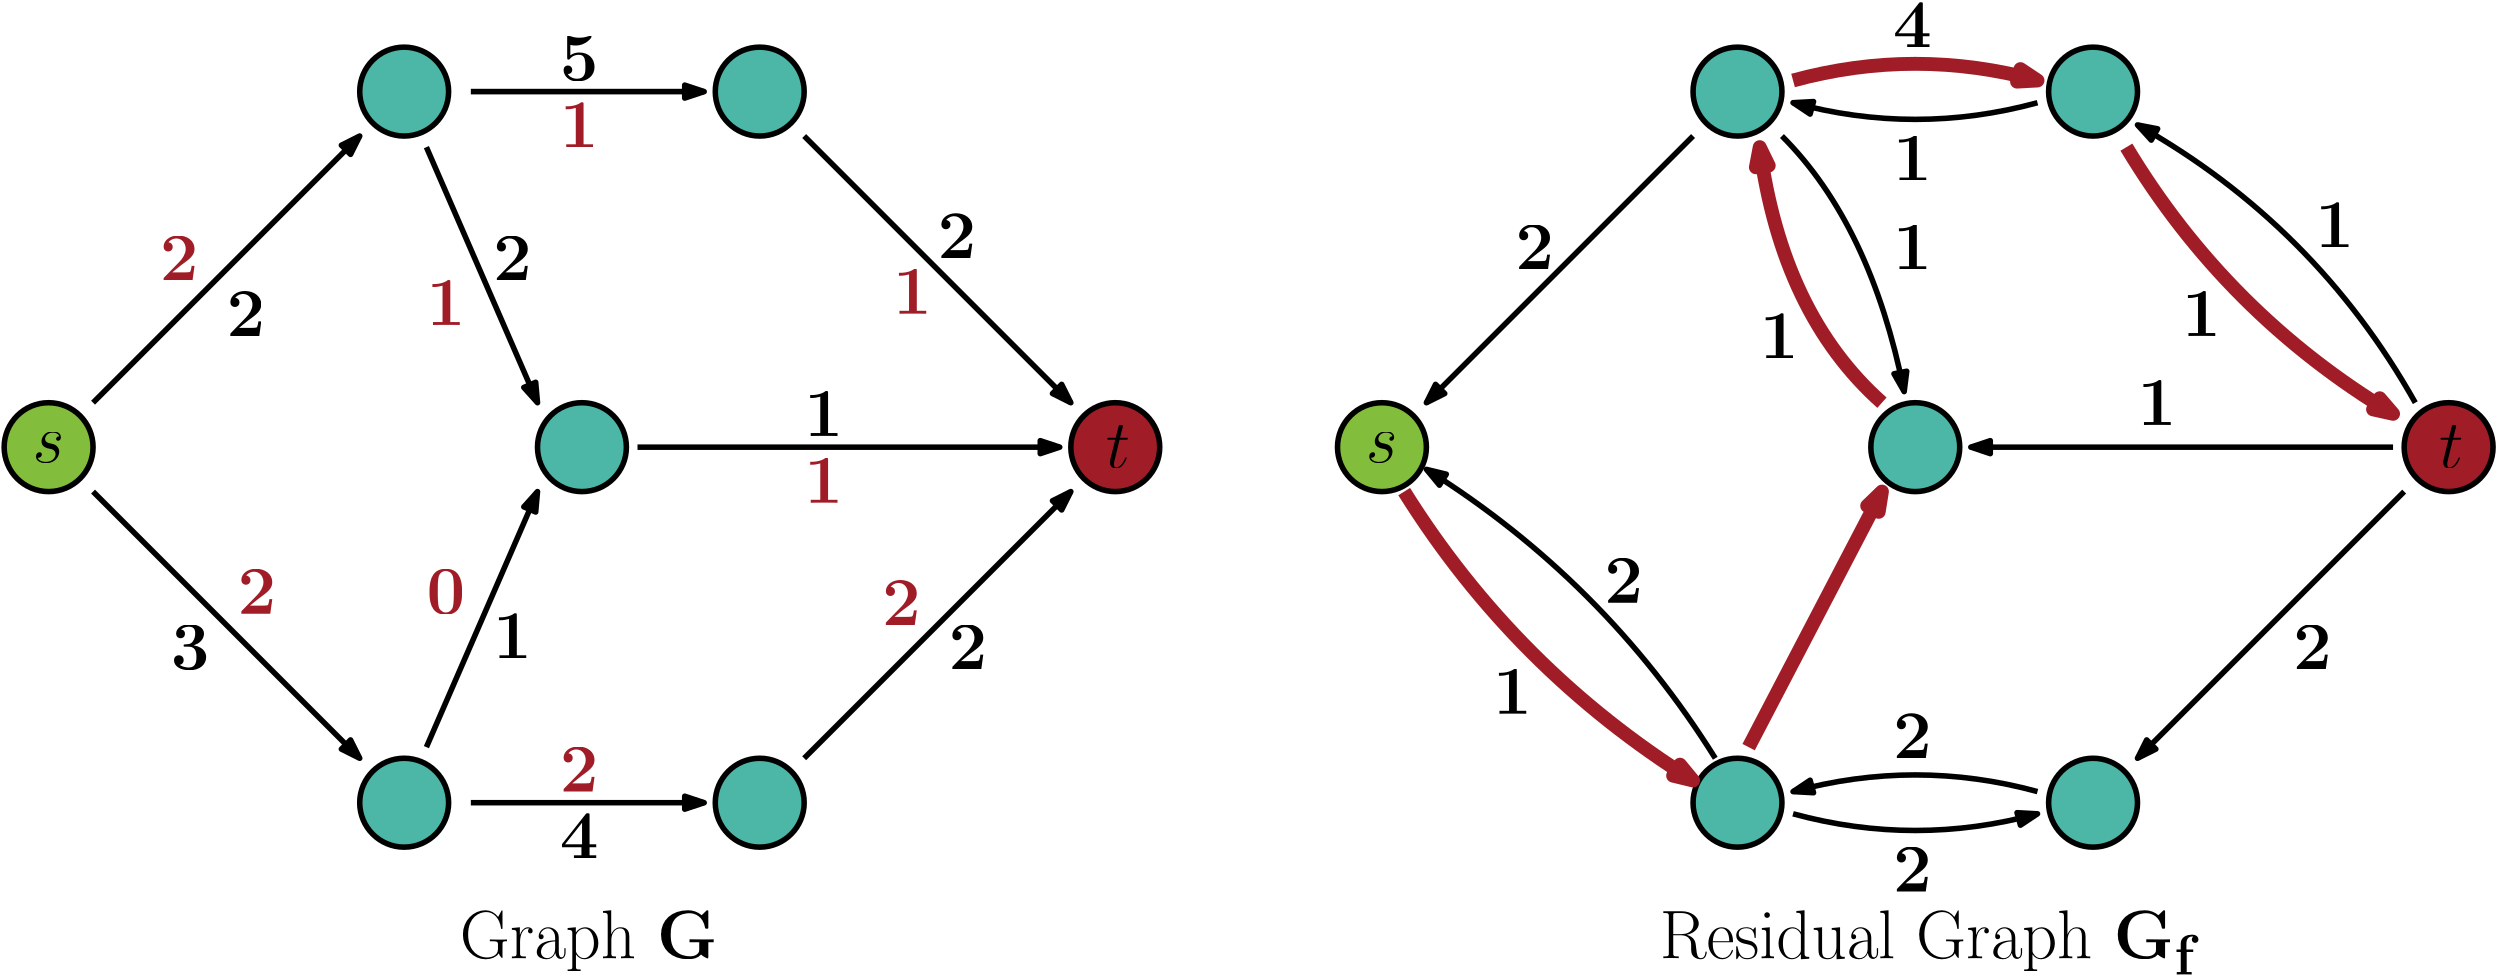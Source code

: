 <?xml version="1.0"?>
<!DOCTYPE ipe SYSTEM "ipe.dtd">
<ipe version="70107" creator="Ipe 7.1.10">
<info created="D:20171013172528" modified="D:20171013173305"/>
<ipestyle name="basic">
<symbol name="arrow/arc(spx)">
<path stroke="sym-stroke" fill="sym-stroke" pen="sym-pen">
0 0 m
-1 0.333 l
-1 -0.333 l
h
</path>
</symbol>
<symbol name="arrow/farc(spx)">
<path stroke="sym-stroke" fill="white" pen="sym-pen">
0 0 m
-1 0.333 l
-1 -0.333 l
h
</path>
</symbol>
<symbol name="arrow/ptarc(spx)">
<path stroke="sym-stroke" fill="sym-stroke" pen="sym-pen">
0 0 m
-1 0.333 l
-0.8 0 l
-1 -0.333 l
h
</path>
</symbol>
<symbol name="arrow/fptarc(spx)">
<path stroke="sym-stroke" fill="white" pen="sym-pen">
0 0 m
-1 0.333 l
-0.8 0 l
-1 -0.333 l
h
</path>
</symbol>
<symbol name="mark/circle(sx)" transformations="translations">
<path fill="sym-stroke">
0.6 0 0 0.6 0 0 e
0.4 0 0 0.4 0 0 e
</path>
</symbol>
<symbol name="mark/disk(sx)" transformations="translations">
<path fill="sym-stroke">
0.6 0 0 0.6 0 0 e
</path>
</symbol>
<symbol name="mark/fdisk(sfx)" transformations="translations">
<group>
<path fill="sym-fill">
0.5 0 0 0.5 0 0 e
</path>
<path fill="sym-stroke" fillrule="eofill">
0.6 0 0 0.6 0 0 e
0.4 0 0 0.4 0 0 e
</path>
</group>
</symbol>
<symbol name="mark/box(sx)" transformations="translations">
<path fill="sym-stroke" fillrule="eofill">
-0.6 -0.6 m
0.6 -0.6 l
0.6 0.6 l
-0.6 0.6 l
h
-0.4 -0.4 m
0.4 -0.4 l
0.4 0.4 l
-0.4 0.4 l
h
</path>
</symbol>
<symbol name="mark/square(sx)" transformations="translations">
<path fill="sym-stroke">
-0.6 -0.6 m
0.6 -0.6 l
0.6 0.6 l
-0.6 0.6 l
h
</path>
</symbol>
<symbol name="mark/fsquare(sfx)" transformations="translations">
<group>
<path fill="sym-fill">
-0.5 -0.5 m
0.5 -0.5 l
0.5 0.5 l
-0.5 0.5 l
h
</path>
<path fill="sym-stroke" fillrule="eofill">
-0.6 -0.6 m
0.6 -0.6 l
0.6 0.6 l
-0.6 0.6 l
h
-0.4 -0.4 m
0.4 -0.4 l
0.4 0.4 l
-0.4 0.4 l
h
</path>
</group>
</symbol>
<symbol name="mark/cross(sx)" transformations="translations">
<group>
<path fill="sym-stroke">
-0.43 -0.57 m
0.57 0.43 l
0.43 0.57 l
-0.57 -0.43 l
h
</path>
<path fill="sym-stroke">
-0.43 0.57 m
0.57 -0.43 l
0.43 -0.57 l
-0.57 0.43 l
h
</path>
</group>
</symbol>
<symbol name="arrow/fnormal(spx)">
<path stroke="sym-stroke" fill="white" pen="sym-pen">
0 0 m
-1 0.333 l
-1 -0.333 l
h
</path>
</symbol>
<symbol name="arrow/pointed(spx)">
<path stroke="sym-stroke" fill="sym-stroke" pen="sym-pen">
0 0 m
-1 0.333 l
-0.8 0 l
-1 -0.333 l
h
</path>
</symbol>
<symbol name="arrow/fpointed(spx)">
<path stroke="sym-stroke" fill="white" pen="sym-pen">
0 0 m
-1 0.333 l
-0.8 0 l
-1 -0.333 l
h
</path>
</symbol>
<symbol name="arrow/linear(spx)">
<path stroke="sym-stroke" pen="sym-pen">
-1 0.333 m
0 0 l
-1 -0.333 l
</path>
</symbol>
<symbol name="arrow/fdouble(spx)">
<path stroke="sym-stroke" fill="white" pen="sym-pen">
0 0 m
-1 0.333 l
-1 -0.333 l
h
-1 0 m
-2 0.333 l
-2 -0.333 l
h
</path>
</symbol>
<symbol name="arrow/double(spx)">
<path stroke="sym-stroke" fill="sym-stroke" pen="sym-pen">
0 0 m
-1 0.333 l
-1 -0.333 l
h
-1 0 m
-2 0.333 l
-2 -0.333 l
h
</path>
</symbol>
<pen name="heavier" value="0.8"/>
<pen name="fat" value="1.2"/>
<pen name="ultrafat" value="2"/>
<symbolsize name="large" value="5"/>
<symbolsize name="small" value="2"/>
<symbolsize name="tiny" value="1.1"/>
<arrowsize name="large" value="10"/>
<arrowsize name="small" value="5"/>
<arrowsize name="tiny" value="3"/>
<color name="red" value="1 0 0"/>
<color name="green" value="0 1 0"/>
<color name="blue" value="0 0 1"/>
<color name="yellow" value="1 1 0"/>
<color name="orange" value="1 0.647 0"/>
<color name="gold" value="1 0.843 0"/>
<color name="purple" value="0.627 0.125 0.941"/>
<color name="gray" value="0.745"/>
<color name="brown" value="0.647 0.165 0.165"/>
<color name="navy" value="0 0 0.502"/>
<color name="pink" value="1 0.753 0.796"/>
<color name="seagreen" value="0.18 0.545 0.341"/>
<color name="turquoise" value="0.251 0.878 0.816"/>
<color name="violet" value="0.933 0.51 0.933"/>
<color name="darkblue" value="0 0 0.545"/>
<color name="darkcyan" value="0 0.545 0.545"/>
<color name="darkgray" value="0.663"/>
<color name="darkgreen" value="0 0.392 0"/>
<color name="darkmagenta" value="0.545 0 0.545"/>
<color name="darkorange" value="1 0.549 0"/>
<color name="darkred" value="0.545 0 0"/>
<color name="lightblue" value="0.678 0.847 0.902"/>
<color name="lightcyan" value="0.878 1 1"/>
<color name="lightgray" value="0.827"/>
<color name="lightgreen" value="0.565 0.933 0.565"/>
<color name="lightyellow" value="1 1 0.878"/>
<dashstyle name="dashed" value="[4] 0"/>
<dashstyle name="dotted" value="[1 3] 0"/>
<dashstyle name="dash dotted" value="[4 2 1 2] 0"/>
<dashstyle name="dash dot dotted" value="[4 2 1 2 1 2] 0"/>
<textsize name="large" value="\large"/>
<textsize name="Large" value="\Large"/>
<textsize name="LARGE" value="\LARGE"/>
<textsize name="huge" value="\huge"/>
<textsize name="Huge" value="\Huge"/>
<textsize name="small" value="\small"/>
<textsize name="footnote" value="\footnotesize"/>
<textsize name="tiny" value="\tiny"/>
<textstyle name="center" begin="\begin{center}" end="\end{center}"/>
<textstyle name="itemize" begin="\begin{itemize}" end="\end{itemize}"/>
<textstyle name="item" begin="\begin{itemize}\item{}" end="\end{itemize}"/>
<gridsize name="4 pts" value="4"/>
<gridsize name="8 pts (~3 mm)" value="8"/>
<gridsize name="16 pts (~6 mm)" value="16"/>
<gridsize name="32 pts (~12 mm)" value="32"/>
<gridsize name="10 pts (~3.5 mm)" value="10"/>
<gridsize name="20 pts (~7 mm)" value="20"/>
<gridsize name="14 pts (~5 mm)" value="14"/>
<gridsize name="28 pts (~10 mm)" value="28"/>
<gridsize name="56 pts (~20 mm)" value="56"/>
<anglesize name="90 deg" value="90"/>
<anglesize name="60 deg" value="60"/>
<anglesize name="45 deg" value="45"/>
<anglesize name="30 deg" value="30"/>
<anglesize name="22.5 deg" value="22.5"/>
<opacity name="10%" value="0.1"/>
<opacity name="30%" value="0.3"/>
<opacity name="50%" value="0.5"/>
<opacity name="75%" value="0.75"/>
<tiling name="falling" angle="-60" step="4" width="1"/>
<tiling name="rising" angle="30" step="4" width="1"/>
</ipestyle>
<ipestyle name="kitcolors">
<color name="KITwhite" value="1"/>
<color name="KITblack" value="0"/>
<color name="KITblack70" value="0.3"/>
<color name="KITblack50" value="0.5"/>
<color name="KITblack30" value="0.7"/>
<color name="KITblack15" value="0.85"/>
<color name="KITgreen" value="0 0.588 0.509"/>
<color name="KITgreen70" value="0.3 0.711 0.656"/>
<color name="KITgreen50" value="0.5 0.794 0.754"/>
<color name="KITgreen30" value="0.7 0.876 0.852"/>
<color name="KITgreen15" value="0.85 0.938 0.926"/>
<color name="KITblue" value="0.274 0.392 0.666"/>
<color name="KITblue70" value="0.492 0.574 0.766"/>
<color name="KITblue50" value="0.637 0.696 0.833"/>
<color name="KITblue30" value="0.782 0.817 0.9"/>
<color name="KITblue15" value="0.891 0.908 0.95"/>
<color name="KITred" value="0.627 0.117 0.156"/>
<color name="KITred70" value="0.739 0.382 0.409"/>
<color name="KITred50" value="0.813 0.558 0.578"/>
<color name="KITred30" value="0.888 0.735 0.747"/>
<color name="KITred15" value="0.944 0.867 0.873"/>
<color name="KITpalegreen" value="0.509 0.745 0.235"/>
<color name="KITpalegreen70" value="0.656 0.821 0.464"/>
<color name="KITpalegreen50" value="0.754 0.872 0.617"/>
<color name="KITpalegreen30" value="0.852 0.923 0.77"/>
<color name="KITpalegreen15" value="0.926 0.961 0.885"/>
<color name="KITyellow" value="0.98 0.901 0.078"/>
<color name="KITyellow70" value="0.986 0.931 0.354"/>
<color name="KITyellow50" value="0.99 0.95 0.539"/>
<color name="KITyellow30" value="0.994 0.97 0.723"/>
<color name="KITyellow15" value="0.997 0.985 0.861"/>
<color name="KITorange" value="0.862 0.627 0.117"/>
<color name="KITorange70" value="0.903 0.739 0.382"/>
<color name="KITorange50" value="0.931 0.813 0.558"/>
<color name="KITorange30" value="0.958 0.888 0.735"/>
<color name="KITorange15" value="0.979 0.944 0.867"/>
<color name="KITbrown" value="0.627 0.509 0.196"/>
<color name="KITbrown70" value="0.739 0.656 0.437"/>
<color name="KITbrown50" value="0.813 0.754 0.598"/>
<color name="KITbrown30" value="0.888 0.852 0.758"/>
<color name="KITbrown15" value="0.944 0.926 0.879"/>
<color name="KITlilac" value="0.627 0 0.47"/>
<color name="KITlilac70" value="0.739 0.3 0.629"/>
<color name="KITlilac50" value="0.813 0.5 0.735"/>
<color name="KITlilac30" value="0.888 0.7 0.841"/>
<color name="KITlilac15" value="0.944 0.85 0.92"/>
<color name="KITcyanblue" value="0.313 0.666 0.901"/>
<color name="KITcyanblue70" value="0.519 0.766 0.931"/>
<color name="KITcyanblue50" value="0.656 0.833 0.95"/>
<color name="KITcyanblue30" value="0.794 0.9 0.97"/>
<color name="KITcyanblue15" value="0.897 0.95 0.985"/>
<color name="KITseablue" value="0.196 0.313 0.549"/>
<color name="KITseablue70" value="0.437 0.519 0.684"/>
<color name="KITseablue50" value="0.598 0.656 0.774"/>
<color name="KITseablue30" value="0.758 0.794 0.864"/>
<color name="KITseablue15" value="0.879 0.897 0.932"/>
</ipestyle>
<ipestyle name="bigpaper">
<layout paper="10000 6000" origin="0 0" frame="10000 6000"/>
<titlestyle pos="10 10" size="LARGE" color="title"  valign="baseline"/>
</ipestyle>
<ipestyle name="transparency">
<opacity name="10%" value="0.1"/>
<opacity name="50%" value="0.5"/>
<opacity name="75%" value="0.75"/>
<opacity name="25%" value="0.25"/>
</ipestyle>
<page>
<layer name="alpha"/>
<view layers="alpha" active="alpha"/>
<path layer="alpha" stroke="KITblack" fill="KITpalegreen" pen="ultrafat">
16 0 0 16 2048 2048 e
</path>
<path matrix="1 0 0 1 128 128" stroke="black" fill="KITgreen70" pen="ultrafat">
16 0 0 16 2048 2048 e
</path>
<path matrix="1 0 0 1 128 -128" stroke="black" fill="KITgreen70" pen="ultrafat">
16 0 0 16 2048 2048 e
</path>
<path matrix="1 0 0 1 256 128" stroke="black" fill="KITgreen70" pen="ultrafat">
16 0 0 16 2048 2048 e
</path>
<path matrix="1 0 0 1 256 -128" stroke="black" fill="KITgreen70" pen="ultrafat">
16 0 0 16 2048 2048 e
</path>
<path matrix="1 0 0 1 384 0" stroke="black" fill="KITred" pen="ultrafat">
16 0 0 16 2048 2048 e
</path>
<path stroke="black" fill="KITgreen70" pen="ultrafat" rarrow="normal/normal">
2160 2160 m
2064 2064 l
2064 2064 l
</path>
<path stroke="black" fill="KITgreen70" pen="ultrafat" rarrow="normal/normal">
2284 2176 m
2200 2176 l
2200 2176 l
</path>
<path stroke="black" fill="KITgreen70" pen="ultrafat" rarrow="normal/normal">
2416 2064 m
2320 2160 l
</path>
<path stroke="black" fill="KITgreen70" pen="ultrafat" rarrow="normal/normal">
2416 2032 m
2320 1936 l
</path>
<path matrix="1 0 0 1 0 -256" stroke="black" fill="KITgreen70" pen="ultrafat" rarrow="normal/normal">
2284 2176 m
2200 2176 l
2200 2176 l
</path>
<path stroke="black" fill="KITgreen70" pen="ultrafat" rarrow="normal/normal">
2160 1936 m
2064 2032 l
2064 2032 l
</path>
<path matrix="1 0 0 1 192 0" stroke="black" fill="KITgreen70" pen="ultrafat">
16 0 0 16 2048 2048 e
</path>
<path stroke="black" fill="KITgreen70" pen="ultrafat" rarrow="normal/normal">
2224 2032 m
2184 1940 l
</path>
<path stroke="black" fill="KITgreen70" pen="ultrafat" rarrow="normal/normal">
2224 2064 m
2184 2156 l
</path>
<path stroke="black" fill="KITgreen70" pen="ultrafat" rarrow="normal/normal">
2412 2048 m
2260 2048 l
</path>
<text matrix="1 0 0 1 8 -20" transformations="translations" pos="2312 2072" stroke="KITblack" type="label" width="13.943" height="15.974" depth="0" valign="baseline" size="Huge">\textbf{1}</text>
<text matrix="1 0 0 1 56 44" transformations="translations" pos="2312 2072" stroke="KITblack" type="label" width="13.943" height="15.974" depth="0" valign="baseline" size="Huge">\textbf{2}</text>
<text matrix="1 0 0 1 60 -104" transformations="translations" pos="2312 2072" stroke="KITblack" type="label" width="13.943" height="15.974" depth="0" valign="baseline" size="Huge">$\mathbf{2}$</text>
<text matrix="1 0 0 1 -80 -172" transformations="translations" pos="2312 2072" stroke="KITblack" type="label" width="13.943" height="15.974" depth="0" valign="baseline" size="Huge">$\mathbf{4}$</text>
<text matrix="1 0 0 1 -104 -100" transformations="translations" pos="2312 2072" stroke="KITblack" type="label" width="13.943" height="15.974" depth="0" valign="baseline" size="Huge">$\mathbf{1}$</text>
<text matrix="1 0 0 1 -104 36" transformations="translations" pos="2312 2072" stroke="KITblack" type="label" width="13.943" height="15.974" depth="0" valign="baseline" size="Huge">$\mathbf{2}$</text>
<text matrix="1 0 0 1 -224 36" transformations="translations" pos="2312 2072" stroke="KITred" type="label" width="13.943" height="15.974" depth="0" valign="baseline" size="Huge">$\mathbf{2}$</text>
<text matrix="1 0 0 1 -220 -104" transformations="translations" pos="2312 2072" stroke="KITblack" type="label" width="13.943" height="15.974" depth="0" valign="baseline" size="Huge">$\mathbf{3}$</text>
<text matrix="1 0 0 1 -200 16" transformations="translations" pos="2312 2072" stroke="KITblack" type="label" width="13.943" height="15.974" depth="0" valign="baseline" size="Huge">$\mathbf{2}$</text>
<text matrix="1 0 0 1 -196 -84" transformations="translations" pos="2312 2072" stroke="KITred" type="label" width="13.943" height="15.974" depth="0" valign="baseline" size="Huge">$\mathbf{2}$</text>
<text matrix="1 0 0 1 -80 108" transformations="translations" pos="2312 2072" stroke="KITblack" type="label" width="13.943" height="15.974" depth="0" valign="baseline" size="Huge">$\mathbf{5}$</text>
<text matrix="1 0 0 1 -80 84" transformations="translations" pos="2312 2072" stroke="KITred" type="label" width="13.943" height="15.974" depth="0" valign="baseline" size="Huge">$\mathbf{1}$</text>
<text matrix="1 0 0 1 40 24" transformations="translations" pos="2312 2072" stroke="KITred" type="label" width="13.943" height="15.974" depth="0" valign="baseline" size="Huge">\textbf{1}</text>
<text matrix="1 0 0 1 8 -44" transformations="translations" pos="2312 2072" stroke="KITred" type="label" width="13.943" height="15.974" depth="0" valign="baseline" size="Huge">\textbf{1}</text>
<text matrix="1 0 0 1 36 -88" transformations="translations" pos="2312 2072" stroke="KITred" type="label" width="13.943" height="15.974" depth="0" valign="baseline" size="Huge">$\mathbf{2}$</text>
<text matrix="1 0 0 1 -80 -148" transformations="translations" pos="2312 2072" stroke="KITred" type="label" width="13.943" height="15.974" depth="0" valign="baseline" size="Huge">$\mathbf{2}$</text>
<text matrix="1 0 0 1 -128 -84" transformations="translations" pos="2312 2072" stroke="KITred" type="label" width="13.943" height="15.974" depth="0" valign="baseline" size="Huge">$\mathbf{0}$</text>
<text matrix="1 0 0 1 -128 20" transformations="translations" pos="2312 2072" stroke="KITred" type="label" width="13.943" height="15.974" depth="0" valign="baseline" size="Huge">$\mathbf{1}$</text>
<path matrix="1 0 0 1 480 0" stroke="black" fill="KITpalegreen" pen="ultrafat">
16 0 0 16 2048 2048 e
</path>
<path matrix="1 0 0 1 608 128" stroke="black" fill="KITgreen70" pen="ultrafat">
16 0 0 16 2048 2048 e
</path>
<path matrix="1 0 0 1 608 -128" stroke="black" fill="KITgreen70" pen="ultrafat">
16 0 0 16 2048 2048 e
</path>
<path matrix="1 0 0 1 736 128" stroke="black" fill="KITgreen70" pen="ultrafat">
16 0 0 16 2048 2048 e
</path>
<path matrix="1 0 0 1 736 -128" stroke="black" fill="KITgreen70" pen="ultrafat">
16 0 0 16 2048 2048 e
</path>
<path matrix="1 0 0 1 864 0" stroke="black" fill="KITred" pen="ultrafat">
16 0 0 16 2048 2048 e
</path>
<path matrix="1 0 0 1 672 0" stroke="black" fill="KITgreen70" pen="ultrafat">
16 0 0 16 2048 2048 e
</path>
<path stroke="KITblack" fill="KITblue" pen="ultrafat" rarrow="normal/normal">
2544 2064 m
2640 2160 l
</path>
<path stroke="KITblack" pen="ultrafat" rarrow="normal/normal">
2544 2040 m
2608 2000
2648 1936 c
</path>
<path stroke="KITred" pen="5" rarrow="normal/normal">
2640 1928 m
2576 1968
2536 2032 c
</path>
<path stroke="KITred" pen="5" rarrow="normal/normal">
2708 2032 m
2660 1940 l
</path>
<path stroke="KITblack" pen="ultrafat" rarrow="normal/normal">
2716 2068 m
2704 2128
2672 2160 c
</path>
<path stroke="KITred" pen="5" rarrow="normal/normal">
2664 2156 m
2672 2096
2708 2064 c
</path>
<path stroke="KITred" pen="5" rarrow="normal/normal">
2764 2180 m
2720 2192
2676 2180 c
</path>
<path stroke="KITblack" pen="ultrafat" rarrow="normal/normal">
2676 2172 m
2720 2160
2764 2172 c
</path>
<path stroke="KITblack" pen="ultrafat" rarrow="normal/normal">
2800 2164 m
2864 2128
2900 2064 c
</path>
<path stroke="KITred" pen="5" rarrow="normal/normal">
2892 2060 m
2832 2096
2796 2156 c
</path>
<path stroke="KITblack" pen="ultrafat" rarrow="normal/normal">
2800 1936 m
2896 2032 l
</path>
<path stroke="KITblack" pen="ultrafat" rarrow="normal/normal">
2740 2048 m
2892 2048 l
</path>
<path stroke="KITblack" pen="ultrafat" rarrow="normal/normal">
2676 1924 m
2720 1936
2764 1924 c
</path>
<path stroke="KITblack" pen="ultrafat" rarrow="normal/normal">
2764 1916 m
2720 1904
2676 1916 c
</path>
<text matrix="1 0 0 1 400 120" transformations="translations" pos="2312 2072" stroke="KITblack" type="label" width="13.943" height="15.974" depth="0" valign="baseline" size="Huge">$\mathbf{4}$</text>
<text matrix="1 0 0 1 400 72" transformations="translations" pos="2312 2072" stroke="KITblack" type="label" width="13.943" height="15.974" depth="0" valign="baseline" size="Huge">$\mathbf{1}$</text>
<text matrix="1 0 0 1 552 48" transformations="translations" pos="2312 2072" stroke="KITblack" type="label" width="13.943" height="15.974" depth="0" valign="baseline" size="Huge">$\mathbf{1}$</text>
<text matrix="1 0 0 1 504 16" transformations="translations" pos="2312 2072" stroke="KITblack" type="label" width="13.943" height="15.974" depth="0" valign="baseline" size="Huge">$\mathbf{1}$</text>
<text matrix="1 0 0 1 488 -16" transformations="translations" pos="2312 2072" stroke="KITblack" type="label" width="13.943" height="15.974" depth="0" valign="baseline" size="Huge">$\mathbf{1}$</text>
<text matrix="1 0 0 1 544 -104" transformations="translations" pos="2312 2072" stroke="KITblack" type="label" width="13.943" height="15.974" depth="0" valign="baseline" size="Huge">$\mathbf{2}$</text>
<text matrix="1 0 0 1 400 -136" transformations="translations" pos="2312 2072" stroke="KITblack" type="label" width="13.943" height="15.974" depth="0" valign="baseline" size="Huge">$\mathbf{2}$</text>
<text matrix="1 0 0 1 400 -184" transformations="translations" pos="2312 2072" stroke="KITblack" type="label" width="13.943" height="15.974" depth="0" valign="baseline" size="Huge">$\mathbf{2}$</text>
<text matrix="1 0 0 1 400 40" transformations="translations" pos="2312 2072" stroke="KITblack" type="label" width="13.943" height="15.974" depth="0" valign="baseline" size="Huge">$\mathbf{1}$</text>
<text matrix="1 0 0 1 352 8" transformations="translations" pos="2312 2072" stroke="KITblack" type="label" width="13.943" height="15.974" depth="0" valign="baseline" size="Huge">$\mathbf{1}$</text>
<text matrix="1 0 0 1 296 -80" transformations="translations" pos="2312 2072" stroke="KITblack" type="label" width="13.943" height="15.974" depth="0" valign="baseline" size="Huge">$\mathbf{2}$</text>
<text matrix="1 0 0 1 256 -120" transformations="translations" pos="2312 2072" stroke="KITblack" type="label" width="13.943" height="15.974" depth="0" valign="baseline" size="Huge">$\mathbf{1}$</text>
<text matrix="1 0 0 1 264 40" transformations="translations" pos="2312 2072" stroke="KITblack" type="label" width="13.943" height="15.974" depth="0" valign="baseline" size="Huge">$\mathbf{2}$</text>
<text matrix="1 0 0 1 -5.82115 -5.43091" transformations="translations" pos="2048 2048" stroke="KITblack" type="label" width="11.432" height="10.672" depth="0" valign="baseline" size="Huge">$s$</text>
<text matrix="1 0 0 1 380.568 -7.43145" transformations="translations" pos="2048 2048" stroke="KITblack" type="label" width="8.764" height="15.246" depth="0" valign="baseline" size="Huge">$t$</text>
<text matrix="1 0 0 1 474.179 -5.43091" transformations="translations" pos="2048 2048" stroke="KITblack" type="label" width="11.432" height="10.672" depth="0" valign="baseline" size="Huge">$s$</text>
<text matrix="1 0 0 1 860.568 -7.43145" transformations="translations" pos="2048 2048" stroke="KITblack" type="label" width="8.764" height="15.246" depth="0" valign="baseline" size="Huge">$t$</text>
<text matrix="1 0 0 1 16 -12" transformations="translations" pos="2180 1876" stroke="KITblack" type="label" width="92.874" height="17.215" depth="4.82" valign="baseline" size="Huge">Graph $\mathbf{G}$</text>
<text matrix="1 0 0 1 448 -12" transformations="translations" pos="2180 1876" stroke="KITblack" type="label" width="194.99" height="17.214" depth="5.81" valign="baseline" size="Huge">Residual Graph $\mathbf{G_f}$</text>
</page>
</ipe>
